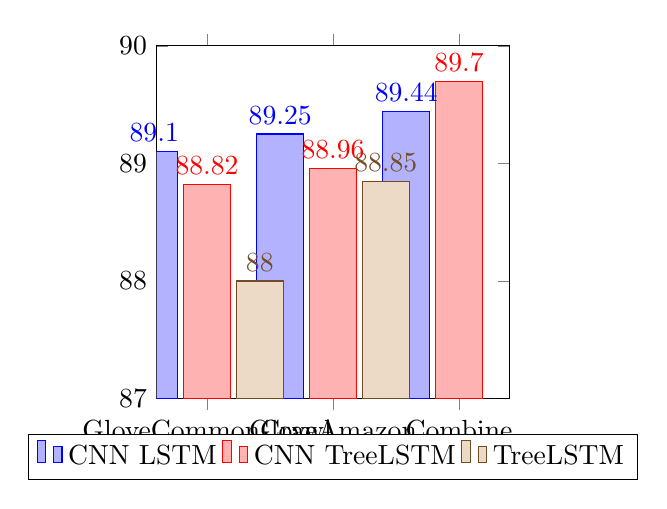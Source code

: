 
\pgfplotstableread[row sep=\\,col sep=&]{
    interval & CNN LSTM & CNN TreeLSTM & TreeLSTM \\
    GloveCommonCrawl  & 89.1  &  88.82  & 88\\
    GloveAmazon   & 89.25 & 88.96 & 88.85\\
    Combine  & 89.44  & 89.70 &   \\
    }\mydata

\begin{tikzpicture}[scale=1]
    \begin{axis}[
            ybar,
			bar width=0.6cm,
			width=0.5\textwidth,
			height=0.5\textwidth,
			legend style={at={(0.5,-0.1)},
				anchor=north,legend columns=-1},
            symbolic x coords={GloveCommonCrawl, GloveAmazon, Combine},
            xtick=data,
            nodes near coords,
            enlarge x limits={0.2},
            nodes near coords align={vertical},
            ymin=87,ymax=90,
            ylabel={},
        ]
        \addplot table[x=interval,y=CNN LSTM]{\mydata};
        \addplot table[x=interval,y=CNN TreeLSTM]{\mydata};
        \addplot table[x=interval,y=TreeLSTM]{\mydata};
        \legend{CNN LSTM, CNN TreeLSTM, TreeLSTM}
    \end{axis}
\end{tikzpicture}